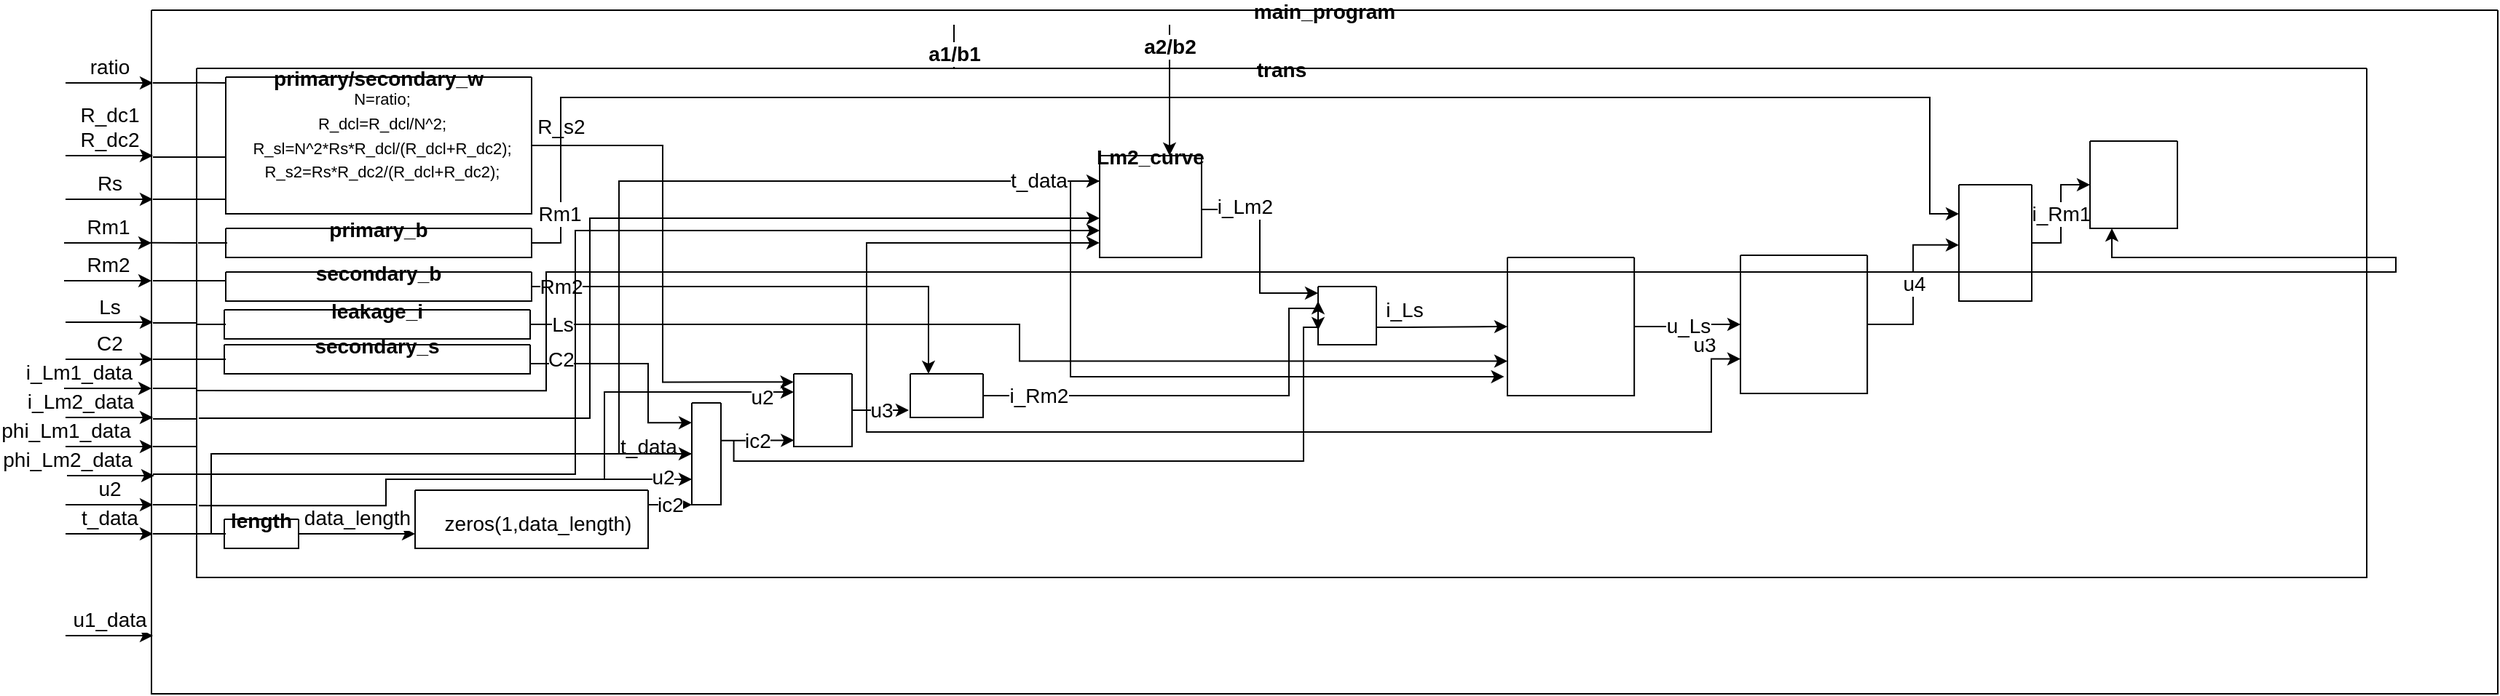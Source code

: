 <mxfile version="16.2.7" type="github">
  <diagram id="MOM0eK0qdkKa3nOfxYq9" name="第 1 页">
    <mxGraphModel dx="1038" dy="667" grid="1" gridSize="10" guides="1" tooltips="1" connect="1" arrows="1" fold="1" page="1" pageScale="1" pageWidth="827" pageHeight="1169" math="0" shadow="0">
      <root>
        <mxCell id="0" />
        <mxCell id="1" parent="0" />
        <mxCell id="TrSAy2LeDTeCShQNJoEW-2" value="main_program" style="swimlane;startSize=0;fontSize=14;fontStyle=1" vertex="1" parent="1">
          <mxGeometry x="219" y="80" width="1611" height="470" as="geometry" />
        </mxCell>
        <mxCell id="TrSAy2LeDTeCShQNJoEW-4" value="&lt;font style=&quot;font-size: 14px&quot;&gt;ratio&lt;/font&gt;" style="endArrow=classic;html=1;rounded=0;labelPosition=center;verticalLabelPosition=top;align=center;verticalAlign=bottom;" edge="1" parent="1">
          <mxGeometry width="50" height="50" relative="1" as="geometry">
            <mxPoint x="160" y="130" as="sourcePoint" />
            <mxPoint x="220" y="130" as="targetPoint" />
          </mxGeometry>
        </mxCell>
        <mxCell id="TrSAy2LeDTeCShQNJoEW-5" value="&lt;font style=&quot;font-size: 14px&quot;&gt;R_dc1&lt;br&gt;R_dc2&lt;br&gt;&lt;/font&gt;" style="endArrow=classic;html=1;rounded=0;horizontal=1;verticalAlign=bottom;labelPosition=center;verticalLabelPosition=top;align=center;" edge="1" parent="1">
          <mxGeometry width="50" height="50" relative="1" as="geometry">
            <mxPoint x="160" y="180" as="sourcePoint" />
            <mxPoint x="220" y="180" as="targetPoint" />
          </mxGeometry>
        </mxCell>
        <mxCell id="TrSAy2LeDTeCShQNJoEW-6" value="&lt;span style=&quot;font-size: 14px&quot;&gt;Rs&lt;/span&gt;" style="endArrow=classic;html=1;rounded=0;labelPosition=center;verticalLabelPosition=top;align=center;verticalAlign=bottom;" edge="1" parent="1">
          <mxGeometry width="50" height="50" relative="1" as="geometry">
            <mxPoint x="160" y="210" as="sourcePoint" />
            <mxPoint x="220" y="210" as="targetPoint" />
            <Array as="points">
              <mxPoint x="190" y="210" />
            </Array>
          </mxGeometry>
        </mxCell>
        <mxCell id="TrSAy2LeDTeCShQNJoEW-7" value="&lt;font style=&quot;font-size: 14px&quot;&gt;Rm1&lt;br&gt;&lt;/font&gt;" style="endArrow=classic;html=1;rounded=0;labelPosition=center;verticalLabelPosition=top;align=center;verticalAlign=bottom;" edge="1" parent="1">
          <mxGeometry width="50" height="50" relative="1" as="geometry">
            <mxPoint x="159" y="240" as="sourcePoint" />
            <mxPoint x="219" y="240" as="targetPoint" />
          </mxGeometry>
        </mxCell>
        <mxCell id="TrSAy2LeDTeCShQNJoEW-8" value="&lt;font style=&quot;font-size: 14px&quot;&gt;Ls&lt;/font&gt;" style="endArrow=classic;html=1;rounded=0;labelPosition=center;verticalLabelPosition=top;align=center;verticalAlign=bottom;" edge="1" parent="1">
          <mxGeometry width="50" height="50" relative="1" as="geometry">
            <mxPoint x="160" y="294.5" as="sourcePoint" />
            <mxPoint x="220" y="294.5" as="targetPoint" />
          </mxGeometry>
        </mxCell>
        <mxCell id="TrSAy2LeDTeCShQNJoEW-9" value="&lt;span style=&quot;font-size: 14px&quot;&gt;C2&lt;/span&gt;" style="endArrow=classic;html=1;rounded=0;labelPosition=center;verticalLabelPosition=top;align=center;verticalAlign=bottom;" edge="1" parent="1">
          <mxGeometry width="50" height="50" relative="1" as="geometry">
            <mxPoint x="160" y="320" as="sourcePoint" />
            <mxPoint x="220" y="320" as="targetPoint" />
          </mxGeometry>
        </mxCell>
        <mxCell id="TrSAy2LeDTeCShQNJoEW-10" value="&lt;span style=&quot;font-size: 14px&quot;&gt;i_Lm2_data&lt;br&gt;&lt;/span&gt;" style="endArrow=classic;html=1;rounded=0;labelPosition=center;verticalLabelPosition=top;align=center;verticalAlign=bottom;" edge="1" parent="1">
          <mxGeometry x="-0.667" width="50" height="50" relative="1" as="geometry">
            <mxPoint x="160" y="360" as="sourcePoint" />
            <mxPoint x="220" y="360" as="targetPoint" />
            <mxPoint as="offset" />
          </mxGeometry>
        </mxCell>
        <mxCell id="TrSAy2LeDTeCShQNJoEW-11" value="&lt;span style=&quot;font-size: 14px&quot;&gt;phi_Lm2_data&lt;br&gt;&lt;/span&gt;" style="endArrow=classic;html=1;rounded=0;labelPosition=center;verticalLabelPosition=top;align=center;verticalAlign=bottom;" edge="1" parent="1">
          <mxGeometry x="-1" width="50" height="50" relative="1" as="geometry">
            <mxPoint x="161" y="400" as="sourcePoint" />
            <mxPoint x="221" y="400" as="targetPoint" />
            <mxPoint as="offset" />
          </mxGeometry>
        </mxCell>
        <mxCell id="TrSAy2LeDTeCShQNJoEW-13" value="&lt;span style=&quot;font-size: 14px&quot;&gt;u2&lt;/span&gt;" style="endArrow=classic;html=1;rounded=0;labelPosition=center;verticalLabelPosition=top;align=center;verticalAlign=bottom;" edge="1" parent="1">
          <mxGeometry width="50" height="50" relative="1" as="geometry">
            <mxPoint x="160" y="420" as="sourcePoint" />
            <mxPoint x="220" y="420" as="targetPoint" />
          </mxGeometry>
        </mxCell>
        <mxCell id="TrSAy2LeDTeCShQNJoEW-14" value="&lt;span style=&quot;font-size: 14px&quot;&gt;u1_data&lt;/span&gt;" style="endArrow=classic;html=1;rounded=0;labelPosition=center;verticalLabelPosition=top;align=center;verticalAlign=bottom;" edge="1" parent="1">
          <mxGeometry width="50" height="50" relative="1" as="geometry">
            <mxPoint x="160" y="510" as="sourcePoint" />
            <mxPoint x="220" y="510" as="targetPoint" />
          </mxGeometry>
        </mxCell>
        <mxCell id="TrSAy2LeDTeCShQNJoEW-15" value="&lt;span style=&quot;font-size: 14px&quot;&gt;t_data&lt;/span&gt;" style="endArrow=classic;html=1;rounded=0;labelPosition=center;verticalLabelPosition=top;align=center;verticalAlign=bottom;" edge="1" parent="1">
          <mxGeometry width="50" height="50" relative="1" as="geometry">
            <mxPoint x="160" y="440" as="sourcePoint" />
            <mxPoint x="220" y="440" as="targetPoint" />
          </mxGeometry>
        </mxCell>
        <mxCell id="TrSAy2LeDTeCShQNJoEW-28" value="trans" style="swimlane;startSize=0;fontSize=14;" vertex="1" parent="1">
          <mxGeometry x="250" y="120" width="1490" height="350" as="geometry" />
        </mxCell>
        <mxCell id="TrSAy2LeDTeCShQNJoEW-88" value="R_s2" style="edgeStyle=orthogonalEdgeStyle;rounded=0;orthogonalLoop=1;jettySize=auto;html=1;exitX=1;exitY=0.5;exitDx=0;exitDy=0;entryX=-0.004;entryY=0.113;entryDx=0;entryDy=0;entryPerimeter=0;fontSize=14;" edge="1" parent="TrSAy2LeDTeCShQNJoEW-28" source="TrSAy2LeDTeCShQNJoEW-45" target="TrSAy2LeDTeCShQNJoEW-86">
          <mxGeometry x="-0.883" y="13" relative="1" as="geometry">
            <mxPoint as="offset" />
          </mxGeometry>
        </mxCell>
        <mxCell id="TrSAy2LeDTeCShQNJoEW-45" value="primary/secondary_w" style="swimlane;startSize=0;fontSize=14;" vertex="1" parent="TrSAy2LeDTeCShQNJoEW-28">
          <mxGeometry x="20" y="6" width="210" height="94" as="geometry" />
        </mxCell>
        <mxCell id="TrSAy2LeDTeCShQNJoEW-51" value="&lt;div&gt;&lt;span style=&quot;font-size: 11px&quot;&gt;N=ratio;&lt;/span&gt;&lt;/div&gt;&lt;div&gt;&lt;span style=&quot;font-size: 11px&quot;&gt;R_dcl=R_dcl/N^2;&lt;/span&gt;&lt;/div&gt;&lt;div&gt;&lt;span style=&quot;font-size: 11px&quot;&gt;R_sl=&lt;/span&gt;&lt;span style=&quot;font-size: 11px&quot;&gt;N^2*Rs*R_dcl/(R_dcl+R_dc2);&lt;/span&gt;&lt;/div&gt;&lt;div&gt;&lt;span style=&quot;font-size: 11px&quot;&gt;R_s2=Rs*R_dc2/(R_dcl+R_dc2);&lt;/span&gt;&lt;br&gt;&lt;/div&gt;" style="text;html=1;strokeColor=none;fillColor=none;align=center;verticalAlign=middle;whiteSpace=wrap;rounded=0;fontSize=14;" vertex="1" parent="TrSAy2LeDTeCShQNJoEW-45">
          <mxGeometry x="80" y="24" width="55" height="30" as="geometry" />
        </mxCell>
        <mxCell id="TrSAy2LeDTeCShQNJoEW-48" value="" style="endArrow=none;html=1;rounded=0;fontSize=14;exitX=-0.001;exitY=0.032;exitDx=0;exitDy=0;exitPerimeter=0;" edge="1" parent="TrSAy2LeDTeCShQNJoEW-28">
          <mxGeometry width="50" height="50" relative="1" as="geometry">
            <mxPoint x="-0.78" y="9.88" as="sourcePoint" />
            <mxPoint x="20" y="10" as="targetPoint" />
          </mxGeometry>
        </mxCell>
        <mxCell id="TrSAy2LeDTeCShQNJoEW-49" value="" style="endArrow=none;html=1;rounded=0;fontSize=14;" edge="1" parent="TrSAy2LeDTeCShQNJoEW-28">
          <mxGeometry width="50" height="50" relative="1" as="geometry">
            <mxPoint y="61" as="sourcePoint" />
            <mxPoint x="20" y="61" as="targetPoint" />
          </mxGeometry>
        </mxCell>
        <mxCell id="TrSAy2LeDTeCShQNJoEW-50" value="" style="endArrow=none;html=1;rounded=0;fontSize=14;" edge="1" parent="TrSAy2LeDTeCShQNJoEW-28">
          <mxGeometry width="50" height="50" relative="1" as="geometry">
            <mxPoint y="90" as="sourcePoint" />
            <mxPoint x="20" y="90" as="targetPoint" />
          </mxGeometry>
        </mxCell>
        <mxCell id="TrSAy2LeDTeCShQNJoEW-134" style="edgeStyle=orthogonalEdgeStyle;rounded=0;orthogonalLoop=1;jettySize=auto;html=1;exitX=1;exitY=0.5;exitDx=0;exitDy=0;entryX=0;entryY=0.25;entryDx=0;entryDy=0;fontSize=14;" edge="1" parent="TrSAy2LeDTeCShQNJoEW-28" source="TrSAy2LeDTeCShQNJoEW-55" target="TrSAy2LeDTeCShQNJoEW-132">
          <mxGeometry relative="1" as="geometry">
            <Array as="points">
              <mxPoint x="250" y="120" />
              <mxPoint x="250" y="20" />
              <mxPoint x="1190" y="20" />
              <mxPoint x="1190" y="100" />
            </Array>
          </mxGeometry>
        </mxCell>
        <mxCell id="TrSAy2LeDTeCShQNJoEW-135" value="Rm1" style="edgeLabel;html=1;align=center;verticalAlign=middle;resizable=0;points=[];fontSize=14;" vertex="1" connectable="0" parent="TrSAy2LeDTeCShQNJoEW-134">
          <mxGeometry x="-0.92" y="1" relative="1" as="geometry">
            <mxPoint y="6" as="offset" />
          </mxGeometry>
        </mxCell>
        <mxCell id="TrSAy2LeDTeCShQNJoEW-55" value="primary_b" style="swimlane;startSize=0;fontSize=14;" vertex="1" parent="TrSAy2LeDTeCShQNJoEW-28">
          <mxGeometry x="20" y="110" width="210" height="20" as="geometry" />
        </mxCell>
        <mxCell id="TrSAy2LeDTeCShQNJoEW-96" value="Rm2" style="edgeStyle=orthogonalEdgeStyle;rounded=0;orthogonalLoop=1;jettySize=auto;html=1;exitX=1;exitY=0.5;exitDx=0;exitDy=0;entryX=0.25;entryY=0;entryDx=0;entryDy=0;fontSize=14;" edge="1" parent="TrSAy2LeDTeCShQNJoEW-28" source="TrSAy2LeDTeCShQNJoEW-63" target="TrSAy2LeDTeCShQNJoEW-94">
          <mxGeometry x="-0.88" relative="1" as="geometry">
            <mxPoint as="offset" />
          </mxGeometry>
        </mxCell>
        <mxCell id="TrSAy2LeDTeCShQNJoEW-63" value="secondary_b" style="swimlane;startSize=0;fontSize=14;" vertex="1" parent="TrSAy2LeDTeCShQNJoEW-28">
          <mxGeometry x="20" y="140" width="210" height="20" as="geometry" />
        </mxCell>
        <mxCell id="TrSAy2LeDTeCShQNJoEW-125" style="edgeStyle=orthogonalEdgeStyle;rounded=0;orthogonalLoop=1;jettySize=auto;html=1;exitX=1;exitY=0.5;exitDx=0;exitDy=0;entryX=0;entryY=0.75;entryDx=0;entryDy=0;fontSize=14;" edge="1" parent="TrSAy2LeDTeCShQNJoEW-28" source="TrSAy2LeDTeCShQNJoEW-68" target="TrSAy2LeDTeCShQNJoEW-123">
          <mxGeometry relative="1" as="geometry">
            <Array as="points">
              <mxPoint x="565" y="176" />
              <mxPoint x="565" y="201" />
            </Array>
          </mxGeometry>
        </mxCell>
        <mxCell id="TrSAy2LeDTeCShQNJoEW-126" value="Ls" style="edgeLabel;html=1;align=center;verticalAlign=middle;resizable=0;points=[];fontSize=14;" vertex="1" connectable="0" parent="TrSAy2LeDTeCShQNJoEW-125">
          <mxGeometry x="-0.923" relative="1" as="geometry">
            <mxPoint x="-5" as="offset" />
          </mxGeometry>
        </mxCell>
        <mxCell id="TrSAy2LeDTeCShQNJoEW-68" value="leakage_i" style="swimlane;startSize=0;fontSize=14;" vertex="1" parent="TrSAy2LeDTeCShQNJoEW-28">
          <mxGeometry x="19" y="166" width="210" height="20" as="geometry" />
        </mxCell>
        <mxCell id="TrSAy2LeDTeCShQNJoEW-69" value="" style="endArrow=none;html=1;rounded=0;fontSize=14;" edge="1" parent="TrSAy2LeDTeCShQNJoEW-28">
          <mxGeometry width="50" height="50" relative="1" as="geometry">
            <mxPoint y="176" as="sourcePoint" />
            <mxPoint x="20" y="176" as="targetPoint" />
          </mxGeometry>
        </mxCell>
        <mxCell id="TrSAy2LeDTeCShQNJoEW-81" value="C2" style="edgeStyle=orthogonalEdgeStyle;rounded=0;orthogonalLoop=1;jettySize=auto;html=1;exitX=1;exitY=0.5;exitDx=0;exitDy=0;entryX=0.002;entryY=0.151;entryDx=0;entryDy=0;entryPerimeter=0;fontSize=14;" edge="1" parent="TrSAy2LeDTeCShQNJoEW-28">
          <mxGeometry x="-0.723" y="3" relative="1" as="geometry">
            <mxPoint x="229" y="203" as="sourcePoint" />
            <mxPoint x="340.04" y="243.57" as="targetPoint" />
            <Array as="points">
              <mxPoint x="310" y="203" />
              <mxPoint x="310" y="244" />
            </Array>
            <mxPoint as="offset" />
          </mxGeometry>
        </mxCell>
        <mxCell id="TrSAy2LeDTeCShQNJoEW-70" value="secondary_s" style="swimlane;startSize=0;fontSize=14;" vertex="1" parent="TrSAy2LeDTeCShQNJoEW-28">
          <mxGeometry x="19" y="190" width="210" height="20" as="geometry" />
        </mxCell>
        <mxCell id="TrSAy2LeDTeCShQNJoEW-71" value="" style="endArrow=none;html=1;rounded=0;fontSize=14;" edge="1" parent="TrSAy2LeDTeCShQNJoEW-28">
          <mxGeometry width="50" height="50" relative="1" as="geometry">
            <mxPoint y="200" as="sourcePoint" />
            <mxPoint x="20" y="200" as="targetPoint" />
          </mxGeometry>
        </mxCell>
        <mxCell id="TrSAy2LeDTeCShQNJoEW-77" value="data_length" style="edgeStyle=orthogonalEdgeStyle;rounded=0;orthogonalLoop=1;jettySize=auto;html=1;fontSize=14;entryX=0;entryY=0.75;entryDx=0;entryDy=0;horizontal=1;labelPosition=center;verticalLabelPosition=top;align=center;verticalAlign=bottom;" edge="1" parent="TrSAy2LeDTeCShQNJoEW-28" source="TrSAy2LeDTeCShQNJoEW-73" target="TrSAy2LeDTeCShQNJoEW-75">
          <mxGeometry relative="1" as="geometry">
            <mxPoint x="115.5" y="320" as="targetPoint" />
          </mxGeometry>
        </mxCell>
        <mxCell id="TrSAy2LeDTeCShQNJoEW-73" value="length" style="swimlane;startSize=0;fontSize=14;" vertex="1" parent="TrSAy2LeDTeCShQNJoEW-28">
          <mxGeometry x="19" y="310" width="51" height="20" as="geometry" />
        </mxCell>
        <mxCell id="TrSAy2LeDTeCShQNJoEW-85" value="t_data" style="edgeStyle=elbowEdgeStyle;elbow=horizontal;endArrow=classic;html=1;rounded=0;fontSize=14;entryX=0;entryY=0.5;entryDx=0;entryDy=0;" edge="1" parent="TrSAy2LeDTeCShQNJoEW-73" target="TrSAy2LeDTeCShQNJoEW-79">
          <mxGeometry x="0.848" y="5" width="50" height="50" relative="1" as="geometry">
            <mxPoint x="-19" y="10" as="sourcePoint" />
            <mxPoint x="21" y="-40" as="targetPoint" />
            <Array as="points">
              <mxPoint x="-9" y="-10" />
            </Array>
            <mxPoint as="offset" />
          </mxGeometry>
        </mxCell>
        <mxCell id="TrSAy2LeDTeCShQNJoEW-74" value="" style="endArrow=none;html=1;rounded=0;fontSize=14;" edge="1" parent="TrSAy2LeDTeCShQNJoEW-28">
          <mxGeometry width="50" height="50" relative="1" as="geometry">
            <mxPoint y="320" as="sourcePoint" />
            <mxPoint x="20" y="320" as="targetPoint" />
          </mxGeometry>
        </mxCell>
        <mxCell id="TrSAy2LeDTeCShQNJoEW-82" value="ic2" style="edgeStyle=orthogonalEdgeStyle;rounded=0;orthogonalLoop=1;jettySize=auto;html=1;exitX=1;exitY=0.25;exitDx=0;exitDy=0;entryX=0;entryY=1;entryDx=0;entryDy=0;fontSize=14;" edge="1" parent="TrSAy2LeDTeCShQNJoEW-28" source="TrSAy2LeDTeCShQNJoEW-75" target="TrSAy2LeDTeCShQNJoEW-79">
          <mxGeometry relative="1" as="geometry" />
        </mxCell>
        <mxCell id="TrSAy2LeDTeCShQNJoEW-75" value="" style="swimlane;startSize=0;fontSize=14;" vertex="1" parent="TrSAy2LeDTeCShQNJoEW-28">
          <mxGeometry x="150" y="290" width="160" height="40" as="geometry" />
        </mxCell>
        <mxCell id="TrSAy2LeDTeCShQNJoEW-87" value="ic2" style="edgeStyle=orthogonalEdgeStyle;rounded=0;orthogonalLoop=1;jettySize=auto;html=1;exitX=1;exitY=0.369;exitDx=0;exitDy=0;entryX=0.004;entryY=0.913;entryDx=0;entryDy=0;entryPerimeter=0;fontSize=14;exitPerimeter=0;" edge="1" parent="TrSAy2LeDTeCShQNJoEW-28" source="TrSAy2LeDTeCShQNJoEW-79" target="TrSAy2LeDTeCShQNJoEW-86">
          <mxGeometry relative="1" as="geometry" />
        </mxCell>
        <mxCell id="TrSAy2LeDTeCShQNJoEW-92" style="edgeStyle=orthogonalEdgeStyle;rounded=0;orthogonalLoop=1;jettySize=auto;html=1;exitX=0;exitY=0.75;exitDx=0;exitDy=0;entryX=0;entryY=0.25;entryDx=0;entryDy=0;fontSize=14;" edge="1" parent="TrSAy2LeDTeCShQNJoEW-28" source="TrSAy2LeDTeCShQNJoEW-79" target="TrSAy2LeDTeCShQNJoEW-86">
          <mxGeometry relative="1" as="geometry">
            <Array as="points">
              <mxPoint x="280" y="283" />
              <mxPoint x="280" y="223" />
            </Array>
          </mxGeometry>
        </mxCell>
        <mxCell id="TrSAy2LeDTeCShQNJoEW-93" value="u2" style="edgeLabel;html=1;align=center;verticalAlign=middle;resizable=0;points=[];fontSize=14;" vertex="1" connectable="0" parent="TrSAy2LeDTeCShQNJoEW-92">
          <mxGeometry x="0.821" y="1" relative="1" as="geometry">
            <mxPoint y="4" as="offset" />
          </mxGeometry>
        </mxCell>
        <mxCell id="TrSAy2LeDTeCShQNJoEW-114" style="edgeStyle=orthogonalEdgeStyle;rounded=0;orthogonalLoop=1;jettySize=auto;html=1;exitX=0;exitY=0.5;exitDx=0;exitDy=0;entryX=0;entryY=0.25;entryDx=0;entryDy=0;fontSize=14;" edge="1" parent="TrSAy2LeDTeCShQNJoEW-28" source="TrSAy2LeDTeCShQNJoEW-79" target="TrSAy2LeDTeCShQNJoEW-101">
          <mxGeometry relative="1" as="geometry">
            <Array as="points">
              <mxPoint x="290" y="265" />
              <mxPoint x="290" y="78" />
            </Array>
          </mxGeometry>
        </mxCell>
        <mxCell id="TrSAy2LeDTeCShQNJoEW-121" value="t_data" style="edgeLabel;html=1;align=center;verticalAlign=middle;resizable=0;points=[];fontSize=14;" vertex="1" connectable="0" parent="TrSAy2LeDTeCShQNJoEW-114">
          <mxGeometry x="0.92" y="1" relative="1" as="geometry">
            <mxPoint x="-20" as="offset" />
          </mxGeometry>
        </mxCell>
        <mxCell id="TrSAy2LeDTeCShQNJoEW-120" style="edgeStyle=orthogonalEdgeStyle;rounded=0;orthogonalLoop=1;jettySize=auto;html=1;exitX=1.44;exitY=0.369;exitDx=0;exitDy=0;entryX=0;entryY=0.75;entryDx=0;entryDy=0;fontSize=14;exitPerimeter=0;" edge="1" parent="TrSAy2LeDTeCShQNJoEW-28" source="TrSAy2LeDTeCShQNJoEW-79" target="TrSAy2LeDTeCShQNJoEW-115">
          <mxGeometry relative="1" as="geometry">
            <Array as="points">
              <mxPoint x="369" y="270" />
              <mxPoint x="760" y="270" />
              <mxPoint x="760" y="178" />
              <mxPoint x="770" y="178" />
            </Array>
          </mxGeometry>
        </mxCell>
        <mxCell id="TrSAy2LeDTeCShQNJoEW-79" value="" style="swimlane;startSize=0;fontSize=14;" vertex="1" parent="TrSAy2LeDTeCShQNJoEW-28">
          <mxGeometry x="340" y="230" width="20" height="70" as="geometry" />
        </mxCell>
        <mxCell id="TrSAy2LeDTeCShQNJoEW-84" value="u2" style="edgeStyle=elbowEdgeStyle;elbow=horizontal;endArrow=classic;html=1;rounded=0;fontSize=14;exitX=0.001;exitY=0.859;exitDx=0;exitDy=0;exitPerimeter=0;entryX=0;entryY=0.75;entryDx=0;entryDy=0;" edge="1" parent="TrSAy2LeDTeCShQNJoEW-28" source="TrSAy2LeDTeCShQNJoEW-28" target="TrSAy2LeDTeCShQNJoEW-79">
          <mxGeometry x="0.888" y="3" width="50" height="50" relative="1" as="geometry">
            <mxPoint x="240" y="180" as="sourcePoint" />
            <mxPoint x="290" y="130" as="targetPoint" />
            <Array as="points">
              <mxPoint x="130" y="290" />
            </Array>
            <mxPoint y="1" as="offset" />
          </mxGeometry>
        </mxCell>
        <mxCell id="TrSAy2LeDTeCShQNJoEW-95" value="u3" style="edgeStyle=orthogonalEdgeStyle;rounded=0;orthogonalLoop=1;jettySize=auto;html=1;exitX=1;exitY=0.5;exitDx=0;exitDy=0;fontSize=14;" edge="1" parent="TrSAy2LeDTeCShQNJoEW-28" source="TrSAy2LeDTeCShQNJoEW-86">
          <mxGeometry relative="1" as="geometry">
            <mxPoint x="489" y="235" as="targetPoint" />
          </mxGeometry>
        </mxCell>
        <mxCell id="TrSAy2LeDTeCShQNJoEW-107" style="edgeStyle=orthogonalEdgeStyle;rounded=0;orthogonalLoop=1;jettySize=auto;html=1;exitX=1;exitY=0.5;exitDx=0;exitDy=0;entryX=0;entryY=0.857;entryDx=0;entryDy=0;fontSize=14;entryPerimeter=0;" edge="1" parent="TrSAy2LeDTeCShQNJoEW-28" source="TrSAy2LeDTeCShQNJoEW-86" target="TrSAy2LeDTeCShQNJoEW-101">
          <mxGeometry relative="1" as="geometry">
            <Array as="points">
              <mxPoint x="460" y="235" />
              <mxPoint x="460" y="120" />
            </Array>
          </mxGeometry>
        </mxCell>
        <mxCell id="TrSAy2LeDTeCShQNJoEW-130" style="edgeStyle=orthogonalEdgeStyle;rounded=0;orthogonalLoop=1;jettySize=auto;html=1;exitX=1;exitY=0.5;exitDx=0;exitDy=0;entryX=0;entryY=0.75;entryDx=0;entryDy=0;fontSize=14;" edge="1" parent="TrSAy2LeDTeCShQNJoEW-28" source="TrSAy2LeDTeCShQNJoEW-86" target="TrSAy2LeDTeCShQNJoEW-128">
          <mxGeometry relative="1" as="geometry">
            <Array as="points">
              <mxPoint x="460" y="235" />
              <mxPoint x="460" y="250" />
              <mxPoint x="1040" y="250" />
              <mxPoint x="1040" y="200" />
            </Array>
          </mxGeometry>
        </mxCell>
        <mxCell id="TrSAy2LeDTeCShQNJoEW-131" value="u3" style="edgeLabel;html=1;align=center;verticalAlign=middle;resizable=0;points=[];fontSize=14;" vertex="1" connectable="0" parent="TrSAy2LeDTeCShQNJoEW-130">
          <mxGeometry x="0.756" relative="1" as="geometry">
            <mxPoint x="7" y="-60" as="offset" />
          </mxGeometry>
        </mxCell>
        <mxCell id="TrSAy2LeDTeCShQNJoEW-86" value="" style="swimlane;startSize=0;fontSize=14;" vertex="1" parent="TrSAy2LeDTeCShQNJoEW-28">
          <mxGeometry x="410" y="210" width="40" height="50" as="geometry" />
        </mxCell>
        <mxCell id="TrSAy2LeDTeCShQNJoEW-118" style="edgeStyle=orthogonalEdgeStyle;rounded=0;orthogonalLoop=1;jettySize=auto;html=1;exitX=1;exitY=0.5;exitDx=0;exitDy=0;entryX=0;entryY=0.25;entryDx=0;entryDy=0;fontSize=14;" edge="1" parent="TrSAy2LeDTeCShQNJoEW-28" source="TrSAy2LeDTeCShQNJoEW-94" target="TrSAy2LeDTeCShQNJoEW-115">
          <mxGeometry relative="1" as="geometry">
            <Array as="points">
              <mxPoint x="750" y="225" />
              <mxPoint x="750" y="165" />
              <mxPoint x="770" y="165" />
            </Array>
          </mxGeometry>
        </mxCell>
        <mxCell id="TrSAy2LeDTeCShQNJoEW-119" value="i_Rm2" style="edgeLabel;html=1;align=center;verticalAlign=middle;resizable=0;points=[];fontSize=14;" vertex="1" connectable="0" parent="TrSAy2LeDTeCShQNJoEW-118">
          <mxGeometry x="-0.908" y="1" relative="1" as="geometry">
            <mxPoint x="24" y="1" as="offset" />
          </mxGeometry>
        </mxCell>
        <mxCell id="TrSAy2LeDTeCShQNJoEW-94" value="" style="swimlane;startSize=0;fontSize=14;" vertex="1" parent="TrSAy2LeDTeCShQNJoEW-28">
          <mxGeometry x="490" y="210" width="50" height="30" as="geometry" />
        </mxCell>
        <mxCell id="TrSAy2LeDTeCShQNJoEW-116" value="i_Lm2" style="edgeStyle=orthogonalEdgeStyle;rounded=0;orthogonalLoop=1;jettySize=auto;html=1;entryX=0;entryY=0.25;entryDx=0;entryDy=0;fontSize=14;labelPosition=left;verticalLabelPosition=bottom;align=right;verticalAlign=top;" edge="1" parent="TrSAy2LeDTeCShQNJoEW-28">
          <mxGeometry x="-0.418" y="20" relative="1" as="geometry">
            <mxPoint x="690" y="97" as="sourcePoint" />
            <mxPoint x="770" y="154.5" as="targetPoint" />
            <Array as="points">
              <mxPoint x="730" y="97" />
              <mxPoint x="730" y="155" />
            </Array>
            <mxPoint x="-10" y="-17" as="offset" />
          </mxGeometry>
        </mxCell>
        <mxCell id="TrSAy2LeDTeCShQNJoEW-127" style="edgeStyle=orthogonalEdgeStyle;rounded=0;orthogonalLoop=1;jettySize=auto;html=1;exitX=0;exitY=0.25;exitDx=0;exitDy=0;entryX=-0.025;entryY=0.863;entryDx=0;entryDy=0;entryPerimeter=0;fontSize=14;" edge="1" parent="TrSAy2LeDTeCShQNJoEW-28" source="TrSAy2LeDTeCShQNJoEW-101" target="TrSAy2LeDTeCShQNJoEW-123">
          <mxGeometry relative="1" as="geometry" />
        </mxCell>
        <mxCell id="TrSAy2LeDTeCShQNJoEW-101" value="Lm2_curve" style="swimlane;startSize=0;fontSize=14;" vertex="1" parent="TrSAy2LeDTeCShQNJoEW-28">
          <mxGeometry x="620" y="60" width="70" height="70" as="geometry" />
        </mxCell>
        <mxCell id="TrSAy2LeDTeCShQNJoEW-103" style="edgeStyle=orthogonalEdgeStyle;rounded=0;orthogonalLoop=1;jettySize=auto;html=1;exitX=0.001;exitY=0.687;exitDx=0;exitDy=0;fontSize=14;exitPerimeter=0;" edge="1" parent="TrSAy2LeDTeCShQNJoEW-28" source="TrSAy2LeDTeCShQNJoEW-28">
          <mxGeometry relative="1" as="geometry">
            <mxPoint x="620" y="103" as="targetPoint" />
            <Array as="points">
              <mxPoint x="270" y="241" />
              <mxPoint x="270" y="103" />
            </Array>
          </mxGeometry>
        </mxCell>
        <mxCell id="TrSAy2LeDTeCShQNJoEW-108" style="edgeStyle=orthogonalEdgeStyle;rounded=0;orthogonalLoop=1;jettySize=auto;html=1;entryX=0;entryY=0.75;entryDx=0;entryDy=0;fontSize=14;" edge="1" parent="TrSAy2LeDTeCShQNJoEW-28">
          <mxGeometry relative="1" as="geometry">
            <mxPoint y="279" as="sourcePoint" />
            <mxPoint x="620" y="111.5" as="targetPoint" />
            <Array as="points">
              <mxPoint x="260" y="279" />
              <mxPoint x="260" y="112" />
            </Array>
          </mxGeometry>
        </mxCell>
        <mxCell id="TrSAy2LeDTeCShQNJoEW-112" style="edgeStyle=orthogonalEdgeStyle;rounded=0;orthogonalLoop=1;jettySize=auto;html=1;fontSize=14;" edge="1" parent="TrSAy2LeDTeCShQNJoEW-28">
          <mxGeometry relative="1" as="geometry">
            <mxPoint x="668" as="sourcePoint" />
            <mxPoint x="668" y="60" as="targetPoint" />
          </mxGeometry>
        </mxCell>
        <mxCell id="TrSAy2LeDTeCShQNJoEW-124" value="i_Ls" style="edgeStyle=orthogonalEdgeStyle;rounded=0;orthogonalLoop=1;jettySize=auto;html=1;exitX=1;exitY=0.75;exitDx=0;exitDy=0;entryX=0;entryY=0.5;entryDx=0;entryDy=0;fontSize=14;" edge="1" parent="TrSAy2LeDTeCShQNJoEW-28" source="TrSAy2LeDTeCShQNJoEW-115" target="TrSAy2LeDTeCShQNJoEW-123">
          <mxGeometry x="-0.556" y="13" relative="1" as="geometry">
            <Array as="points">
              <mxPoint x="830" y="178" />
              <mxPoint x="830" y="178" />
            </Array>
            <mxPoint y="1" as="offset" />
          </mxGeometry>
        </mxCell>
        <mxCell id="TrSAy2LeDTeCShQNJoEW-115" value="" style="swimlane;startSize=0;fontSize=14;" vertex="1" parent="TrSAy2LeDTeCShQNJoEW-28">
          <mxGeometry x="770" y="150" width="40" height="40" as="geometry" />
        </mxCell>
        <mxCell id="TrSAy2LeDTeCShQNJoEW-129" value="u_Ls" style="edgeStyle=orthogonalEdgeStyle;rounded=0;orthogonalLoop=1;jettySize=auto;html=1;fontSize=14;" edge="1" parent="TrSAy2LeDTeCShQNJoEW-28" source="TrSAy2LeDTeCShQNJoEW-123" target="TrSAy2LeDTeCShQNJoEW-128">
          <mxGeometry relative="1" as="geometry" />
        </mxCell>
        <mxCell id="TrSAy2LeDTeCShQNJoEW-123" value="" style="swimlane;startSize=0;fontSize=14;aspect=fixed;" vertex="1" parent="TrSAy2LeDTeCShQNJoEW-28">
          <mxGeometry x="900" y="130" width="87.08" height="95" as="geometry" />
        </mxCell>
        <mxCell id="TrSAy2LeDTeCShQNJoEW-133" value="u4" style="edgeStyle=orthogonalEdgeStyle;rounded=0;orthogonalLoop=1;jettySize=auto;html=1;exitX=1;exitY=0.5;exitDx=0;exitDy=0;entryX=0;entryY=0.518;entryDx=0;entryDy=0;entryPerimeter=0;fontSize=14;" edge="1" parent="TrSAy2LeDTeCShQNJoEW-28" source="TrSAy2LeDTeCShQNJoEW-128" target="TrSAy2LeDTeCShQNJoEW-132">
          <mxGeometry relative="1" as="geometry" />
        </mxCell>
        <mxCell id="TrSAy2LeDTeCShQNJoEW-128" value="" style="swimlane;startSize=0;fontSize=14;aspect=fixed;" vertex="1" parent="TrSAy2LeDTeCShQNJoEW-28">
          <mxGeometry x="1060" y="128.5" width="87.08" height="95" as="geometry" />
        </mxCell>
        <mxCell id="TrSAy2LeDTeCShQNJoEW-137" value="i_Rm1" style="edgeStyle=orthogonalEdgeStyle;rounded=0;orthogonalLoop=1;jettySize=auto;html=1;exitX=1;exitY=0.5;exitDx=0;exitDy=0;entryX=0;entryY=0.5;entryDx=0;entryDy=0;fontSize=14;" edge="1" parent="TrSAy2LeDTeCShQNJoEW-28" source="TrSAy2LeDTeCShQNJoEW-132" target="TrSAy2LeDTeCShQNJoEW-136">
          <mxGeometry relative="1" as="geometry" />
        </mxCell>
        <mxCell id="TrSAy2LeDTeCShQNJoEW-132" value="" style="swimlane;startSize=0;fontSize=14;" vertex="1" parent="TrSAy2LeDTeCShQNJoEW-28">
          <mxGeometry x="1210" y="80" width="50" height="80" as="geometry" />
        </mxCell>
        <mxCell id="TrSAy2LeDTeCShQNJoEW-136" value="" style="swimlane;startSize=0;fontSize=14;" vertex="1" parent="TrSAy2LeDTeCShQNJoEW-28">
          <mxGeometry x="1300" y="50" width="60" height="60" as="geometry" />
        </mxCell>
        <mxCell id="TrSAy2LeDTeCShQNJoEW-138" style="edgeStyle=orthogonalEdgeStyle;rounded=0;orthogonalLoop=1;jettySize=auto;html=1;exitX=0;exitY=0.633;exitDx=0;exitDy=0;entryX=0.25;entryY=1;entryDx=0;entryDy=0;fontSize=14;exitPerimeter=0;" edge="1" parent="TrSAy2LeDTeCShQNJoEW-28" source="TrSAy2LeDTeCShQNJoEW-28" target="TrSAy2LeDTeCShQNJoEW-136">
          <mxGeometry relative="1" as="geometry">
            <Array as="points">
              <mxPoint x="240" y="222" />
              <mxPoint x="240" y="140" />
              <mxPoint x="1510" y="140" />
              <mxPoint x="1510" y="130" />
              <mxPoint x="1315" y="130" />
            </Array>
          </mxGeometry>
        </mxCell>
        <mxCell id="TrSAy2LeDTeCShQNJoEW-31" value="" style="endArrow=none;html=1;rounded=0;fontSize=14;" edge="1" parent="1">
          <mxGeometry width="50" height="50" relative="1" as="geometry">
            <mxPoint x="220" y="130" as="sourcePoint" />
            <mxPoint x="250" y="130" as="targetPoint" />
          </mxGeometry>
        </mxCell>
        <mxCell id="TrSAy2LeDTeCShQNJoEW-32" value="" style="endArrow=none;html=1;rounded=0;fontSize=14;" edge="1" parent="1">
          <mxGeometry width="50" height="50" relative="1" as="geometry">
            <mxPoint x="220" y="181" as="sourcePoint" />
            <mxPoint x="250" y="181" as="targetPoint" />
          </mxGeometry>
        </mxCell>
        <mxCell id="TrSAy2LeDTeCShQNJoEW-33" value="" style="endArrow=none;html=1;rounded=0;fontSize=14;" edge="1" parent="1">
          <mxGeometry width="50" height="50" relative="1" as="geometry">
            <mxPoint x="220" y="210" as="sourcePoint" />
            <mxPoint x="250" y="210" as="targetPoint" />
          </mxGeometry>
        </mxCell>
        <mxCell id="TrSAy2LeDTeCShQNJoEW-34" value="" style="endArrow=none;html=1;rounded=0;fontSize=14;" edge="1" parent="1">
          <mxGeometry width="50" height="50" relative="1" as="geometry">
            <mxPoint x="220" y="266" as="sourcePoint" />
            <mxPoint x="250" y="266" as="targetPoint" />
          </mxGeometry>
        </mxCell>
        <mxCell id="TrSAy2LeDTeCShQNJoEW-35" value="" style="endArrow=none;html=1;rounded=0;fontSize=14;" edge="1" parent="1">
          <mxGeometry width="50" height="50" relative="1" as="geometry">
            <mxPoint x="220" y="295" as="sourcePoint" />
            <mxPoint x="250" y="295" as="targetPoint" />
          </mxGeometry>
        </mxCell>
        <mxCell id="TrSAy2LeDTeCShQNJoEW-36" value="" style="endArrow=none;html=1;rounded=0;fontSize=14;" edge="1" parent="1">
          <mxGeometry width="50" height="50" relative="1" as="geometry">
            <mxPoint x="220" y="320" as="sourcePoint" />
            <mxPoint x="250" y="320" as="targetPoint" />
          </mxGeometry>
        </mxCell>
        <mxCell id="TrSAy2LeDTeCShQNJoEW-37" value="" style="endArrow=none;html=1;rounded=0;fontSize=14;" edge="1" parent="1">
          <mxGeometry width="50" height="50" relative="1" as="geometry">
            <mxPoint x="220" y="361" as="sourcePoint" />
            <mxPoint x="250" y="361" as="targetPoint" />
          </mxGeometry>
        </mxCell>
        <mxCell id="TrSAy2LeDTeCShQNJoEW-38" value="" style="endArrow=none;html=1;rounded=0;fontSize=14;" edge="1" parent="1">
          <mxGeometry width="50" height="50" relative="1" as="geometry">
            <mxPoint x="220" y="399" as="sourcePoint" />
            <mxPoint x="250" y="399" as="targetPoint" />
          </mxGeometry>
        </mxCell>
        <mxCell id="TrSAy2LeDTeCShQNJoEW-39" value="" style="endArrow=none;html=1;rounded=0;fontSize=14;" edge="1" parent="1">
          <mxGeometry width="50" height="50" relative="1" as="geometry">
            <mxPoint x="220" y="420" as="sourcePoint" />
            <mxPoint x="250" y="420" as="targetPoint" />
          </mxGeometry>
        </mxCell>
        <mxCell id="TrSAy2LeDTeCShQNJoEW-40" value="" style="endArrow=none;html=1;rounded=0;fontSize=14;" edge="1" parent="1">
          <mxGeometry width="50" height="50" relative="1" as="geometry">
            <mxPoint x="220" y="440" as="sourcePoint" />
            <mxPoint x="250" y="440" as="targetPoint" />
          </mxGeometry>
        </mxCell>
        <mxCell id="TrSAy2LeDTeCShQNJoEW-53" value="&lt;font style=&quot;font-size: 14px&quot;&gt;Rm2&lt;br&gt;&lt;/font&gt;" style="endArrow=classic;html=1;rounded=0;labelPosition=center;verticalLabelPosition=top;align=center;verticalAlign=bottom;" edge="1" parent="1">
          <mxGeometry width="50" height="50" relative="1" as="geometry">
            <mxPoint x="159" y="266" as="sourcePoint" />
            <mxPoint x="219" y="266" as="targetPoint" />
          </mxGeometry>
        </mxCell>
        <mxCell id="TrSAy2LeDTeCShQNJoEW-54" value="" style="endArrow=none;html=1;rounded=0;fontSize=14;exitX=-0.001;exitY=0.321;exitDx=0;exitDy=0;exitPerimeter=0;" edge="1" parent="1">
          <mxGeometry width="50" height="50" relative="1" as="geometry">
            <mxPoint x="218.17" y="239.87" as="sourcePoint" />
            <mxPoint x="250" y="240" as="targetPoint" />
          </mxGeometry>
        </mxCell>
        <mxCell id="TrSAy2LeDTeCShQNJoEW-64" value="" style="endArrow=none;html=1;rounded=0;fontSize=14;" edge="1" parent="1">
          <mxGeometry width="50" height="50" relative="1" as="geometry">
            <mxPoint x="250" y="181" as="sourcePoint" />
            <mxPoint x="270" y="181" as="targetPoint" />
          </mxGeometry>
        </mxCell>
        <mxCell id="TrSAy2LeDTeCShQNJoEW-65" value="" style="endArrow=none;html=1;rounded=0;fontSize=14;" edge="1" parent="1">
          <mxGeometry width="50" height="50" relative="1" as="geometry">
            <mxPoint x="251" y="240" as="sourcePoint" />
            <mxPoint x="271" y="240" as="targetPoint" />
          </mxGeometry>
        </mxCell>
        <mxCell id="TrSAy2LeDTeCShQNJoEW-66" value="" style="endArrow=none;html=1;rounded=0;fontSize=14;" edge="1" parent="1">
          <mxGeometry width="50" height="50" relative="1" as="geometry">
            <mxPoint x="250" y="266" as="sourcePoint" />
            <mxPoint x="270" y="266" as="targetPoint" />
          </mxGeometry>
        </mxCell>
        <mxCell id="TrSAy2LeDTeCShQNJoEW-78" value="zeros(1,data_length)" style="text;html=1;align=center;verticalAlign=middle;resizable=0;points=[];autosize=1;strokeColor=none;fillColor=none;fontSize=14;" vertex="1" parent="1">
          <mxGeometry x="414" y="423" width="140" height="20" as="geometry" />
        </mxCell>
        <mxCell id="TrSAy2LeDTeCShQNJoEW-97" value="&lt;span style=&quot;font-size: 14px&quot;&gt;i_Lm1_data&lt;br&gt;&lt;/span&gt;" style="endArrow=classic;html=1;rounded=0;labelPosition=center;verticalLabelPosition=top;align=center;verticalAlign=bottom;" edge="1" parent="1">
          <mxGeometry x="-0.667" width="50" height="50" relative="1" as="geometry">
            <mxPoint x="159" y="340" as="sourcePoint" />
            <mxPoint x="219" y="340" as="targetPoint" />
            <mxPoint as="offset" />
          </mxGeometry>
        </mxCell>
        <mxCell id="TrSAy2LeDTeCShQNJoEW-98" value="" style="endArrow=none;html=1;rounded=0;fontSize=14;" edge="1" parent="1">
          <mxGeometry width="50" height="50" relative="1" as="geometry">
            <mxPoint x="220" y="340" as="sourcePoint" />
            <mxPoint x="250" y="340" as="targetPoint" />
          </mxGeometry>
        </mxCell>
        <mxCell id="TrSAy2LeDTeCShQNJoEW-99" value="&lt;span style=&quot;font-size: 14px&quot;&gt;phi_Lm1_data&lt;br&gt;&lt;/span&gt;" style="endArrow=classic;html=1;rounded=0;labelPosition=center;verticalLabelPosition=top;align=center;verticalAlign=bottom;" edge="1" parent="1">
          <mxGeometry x="-1" width="50" height="50" relative="1" as="geometry">
            <mxPoint x="160" y="380" as="sourcePoint" />
            <mxPoint x="220" y="380" as="targetPoint" />
            <mxPoint as="offset" />
          </mxGeometry>
        </mxCell>
        <mxCell id="TrSAy2LeDTeCShQNJoEW-100" value="" style="endArrow=none;html=1;rounded=0;fontSize=14;" edge="1" parent="1">
          <mxGeometry width="50" height="50" relative="1" as="geometry">
            <mxPoint x="220" y="380" as="sourcePoint" />
            <mxPoint x="250" y="380" as="targetPoint" />
          </mxGeometry>
        </mxCell>
        <mxCell id="TrSAy2LeDTeCShQNJoEW-109" value="a2/b2" style="endArrow=none;html=1;rounded=0;fontSize=14;fontStyle=1" edge="1" parent="1">
          <mxGeometry width="50" height="50" relative="1" as="geometry">
            <mxPoint x="918" y="90" as="sourcePoint" />
            <mxPoint x="918" y="120" as="targetPoint" />
          </mxGeometry>
        </mxCell>
        <mxCell id="TrSAy2LeDTeCShQNJoEW-111" value="a1/b1" style="endArrow=none;html=1;rounded=0;fontSize=14;fontStyle=1;" edge="1" parent="1">
          <mxGeometry x="0.5" width="50" height="50" relative="1" as="geometry">
            <mxPoint x="770" y="100" as="sourcePoint" />
            <mxPoint x="770" y="120" as="targetPoint" />
            <Array as="points">
              <mxPoint x="770" y="90" />
              <mxPoint x="770" y="100" />
            </Array>
            <mxPoint as="offset" />
          </mxGeometry>
        </mxCell>
      </root>
    </mxGraphModel>
  </diagram>
</mxfile>
